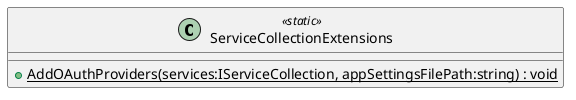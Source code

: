 @startuml
class ServiceCollectionExtensions <<static>> {
    + {static} AddOAuthProviders(services:IServiceCollection, appSettingsFilePath:string) : void
}
@enduml
